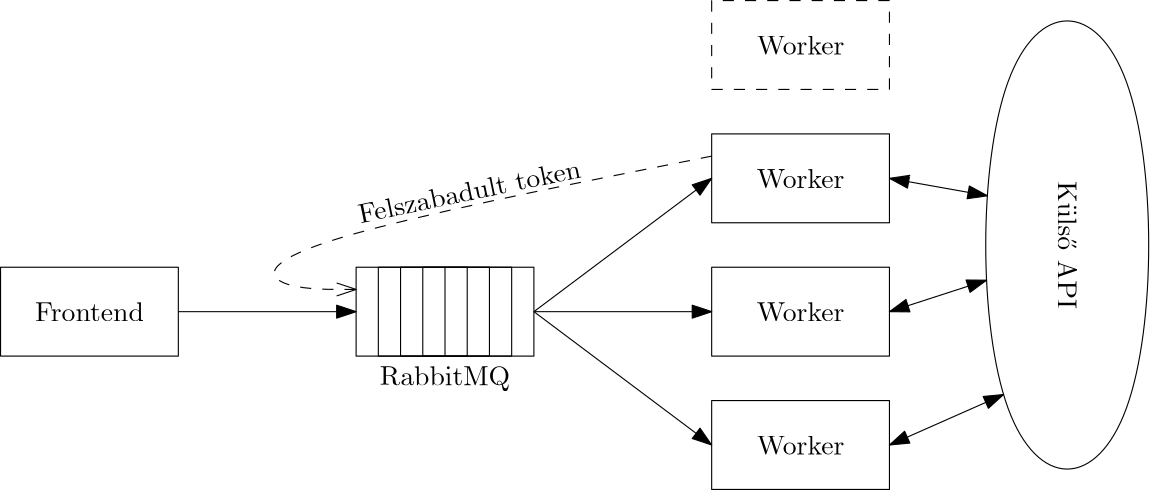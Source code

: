 <?xml version="1.0"?>
<!DOCTYPE ipe SYSTEM "ipe.dtd">
<ipe version="70005" creator="Ipe 7.1.5">
<info created="D:20141202000608" modified="D:20141202000608"/>
<ipestyle name="basic">
<symbol name="arrow/arc(spx)">
<path stroke="sym-stroke" fill="sym-stroke" pen="sym-pen">
0 0 m
-1 0.333 l
-1 -0.333 l
h
</path>
</symbol>
<symbol name="arrow/farc(spx)">
<path stroke="sym-stroke" fill="white" pen="sym-pen">
0 0 m
-1 0.333 l
-1 -0.333 l
h
</path>
</symbol>
<symbol name="mark/circle(sx)" transformations="translations">
<path fill="sym-stroke">
0.6 0 0 0.6 0 0 e
0.4 0 0 0.4 0 0 e
</path>
</symbol>
<symbol name="mark/disk(sx)" transformations="translations">
<path fill="sym-stroke">
0.6 0 0 0.6 0 0 e
</path>
</symbol>
<symbol name="mark/fdisk(sfx)" transformations="translations">
<group>
<path fill="sym-fill">
0.5 0 0 0.5 0 0 e
</path>
<path fill="sym-stroke" fillrule="eofill">
0.6 0 0 0.6 0 0 e
0.4 0 0 0.4 0 0 e
</path>
</group>
</symbol>
<symbol name="mark/box(sx)" transformations="translations">
<path fill="sym-stroke" fillrule="eofill">
-0.6 -0.6 m
0.6 -0.6 l
0.6 0.6 l
-0.6 0.6 l
h
-0.4 -0.4 m
0.4 -0.4 l
0.4 0.4 l
-0.4 0.4 l
h
</path>
</symbol>
<symbol name="mark/square(sx)" transformations="translations">
<path fill="sym-stroke">
-0.6 -0.6 m
0.6 -0.6 l
0.6 0.6 l
-0.6 0.6 l
h
</path>
</symbol>
<symbol name="mark/fsquare(sfx)" transformations="translations">
<group>
<path fill="sym-fill">
-0.5 -0.5 m
0.5 -0.5 l
0.5 0.5 l
-0.5 0.5 l
h
</path>
<path fill="sym-stroke" fillrule="eofill">
-0.6 -0.6 m
0.6 -0.6 l
0.6 0.6 l
-0.6 0.6 l
h
-0.4 -0.4 m
0.4 -0.4 l
0.4 0.4 l
-0.4 0.4 l
h
</path>
</group>
</symbol>
<symbol name="mark/cross(sx)" transformations="translations">
<group>
<path fill="sym-stroke">
-0.43 -0.57 m
0.57 0.43 l
0.43 0.57 l
-0.57 -0.43 l
h
</path>
<path fill="sym-stroke">
-0.43 0.57 m
0.57 -0.43 l
0.43 -0.57 l
-0.57 0.43 l
h
</path>
</group>
</symbol>
<symbol name="arrow/fnormal(spx)">
<path stroke="sym-stroke" fill="white" pen="sym-pen">
0 0 m
-1 0.333 l
-1 -0.333 l
h
</path>
</symbol>
<symbol name="arrow/pointed(spx)">
<path stroke="sym-stroke" fill="sym-stroke" pen="sym-pen">
0 0 m
-1 0.333 l
-0.8 0 l
-1 -0.333 l
h
</path>
</symbol>
<symbol name="arrow/fpointed(spx)">
<path stroke="sym-stroke" fill="white" pen="sym-pen">
0 0 m
-1 0.333 l
-0.8 0 l
-1 -0.333 l
h
</path>
</symbol>
<symbol name="arrow/linear(spx)">
<path stroke="sym-stroke" pen="sym-pen">
-1 0.333 m
0 0 l
-1 -0.333 l
</path>
</symbol>
<symbol name="arrow/fdouble(spx)">
<path stroke="sym-stroke" fill="white" pen="sym-pen">
0 0 m
-1 0.333 l
-1 -0.333 l
h
-1 0 m
-2 0.333 l
-2 -0.333 l
h
</path>
</symbol>
<symbol name="arrow/double(spx)">
<path stroke="sym-stroke" fill="sym-stroke" pen="sym-pen">
0 0 m
-1 0.333 l
-1 -0.333 l
h
-1 0 m
-2 0.333 l
-2 -0.333 l
h
</path>
</symbol>
<pen name="heavier" value="0.8"/>
<pen name="fat" value="1.2"/>
<pen name="ultrafat" value="2"/>
<symbolsize name="large" value="5"/>
<symbolsize name="small" value="2"/>
<symbolsize name="tiny" value="1.1"/>
<arrowsize name="large" value="10"/>
<arrowsize name="small" value="5"/>
<arrowsize name="tiny" value="3"/>
<color name="red" value="1 0 0"/>
<color name="green" value="0 1 0"/>
<color name="blue" value="0 0 1"/>
<color name="yellow" value="1 1 0"/>
<color name="orange" value="1 0.647 0"/>
<color name="gold" value="1 0.843 0"/>
<color name="purple" value="0.627 0.125 0.941"/>
<color name="gray" value="0.745"/>
<color name="brown" value="0.647 0.165 0.165"/>
<color name="navy" value="0 0 0.502"/>
<color name="pink" value="1 0.753 0.796"/>
<color name="seagreen" value="0.18 0.545 0.341"/>
<color name="turquoise" value="0.251 0.878 0.816"/>
<color name="violet" value="0.933 0.51 0.933"/>
<color name="darkblue" value="0 0 0.545"/>
<color name="darkcyan" value="0 0.545 0.545"/>
<color name="darkgray" value="0.663"/>
<color name="darkgreen" value="0 0.392 0"/>
<color name="darkmagenta" value="0.545 0 0.545"/>
<color name="darkorange" value="1 0.549 0"/>
<color name="darkred" value="0.545 0 0"/>
<color name="lightblue" value="0.678 0.847 0.902"/>
<color name="lightcyan" value="0.878 1 1"/>
<color name="lightgray" value="0.827"/>
<color name="lightgreen" value="0.565 0.933 0.565"/>
<color name="lightyellow" value="1 1 0.878"/>
<dashstyle name="dashed" value="[4] 0"/>
<dashstyle name="dotted" value="[1 3] 0"/>
<dashstyle name="dash dotted" value="[4 2 1 2] 0"/>
<dashstyle name="dash dot dotted" value="[4 2 1 2 1 2] 0"/>
<textsize name="large" value="\large"/>
<textsize name="Large" value="\Large"/>
<textsize name="LARGE" value="\LARGE"/>
<textsize name="huge" value="\huge"/>
<textsize name="Huge" value="\Huge"/>
<textsize name="small" value="\small"/>
<textsize name="footnote" value="\footnotesize"/>
<textsize name="tiny" value="\tiny"/>
<textstyle name="center" begin="\begin{center}" end="\end{center}"/>
<textstyle name="itemize" begin="\begin{itemize}" end="\end{itemize}"/>
<textstyle name="item" begin="\begin{itemize}\item{}" end="\end{itemize}"/>
<gridsize name="4 pts" value="4"/>
<gridsize name="8 pts (~3 mm)" value="8"/>
<gridsize name="16 pts (~6 mm)" value="16"/>
<gridsize name="32 pts (~12 mm)" value="32"/>
<gridsize name="10 pts (~3.5 mm)" value="10"/>
<gridsize name="20 pts (~7 mm)" value="20"/>
<gridsize name="14 pts (~5 mm)" value="14"/>
<gridsize name="28 pts (~10 mm)" value="28"/>
<gridsize name="56 pts (~20 mm)" value="56"/>
<anglesize name="90 deg" value="90"/>
<anglesize name="60 deg" value="60"/>
<anglesize name="45 deg" value="45"/>
<anglesize name="30 deg" value="30"/>
<anglesize name="22.5 deg" value="22.5"/>
<tiling name="falling" angle="-60" step="4" width="1"/>
<tiling name="rising" angle="30" step="4" width="1"/>
</ipestyle>
<page>
<layer name="alpha"/>
<view layers="alpha" active="alpha"/>
<path layer="alpha" matrix="1 0 0 1 0 -80" stroke="black">
64 816 m
64 784 l
128 784 l
128 816 l
h
</path>
<text matrix="1 0 0 1 0 -80" transformations="translations" pos="96 800" stroke="black" type="label" width="39.186" height="6.918" depth="0" halign="center" valign="center">Frontend</text>
<path stroke="black">
192 704 m
192 736 l
256 736 l
256 704 l
h
</path>
<path stroke="black">
200 736 m
200 704 l
248 704 l
248 736 l
h
</path>
<path stroke="black">
208 736 m
208 704 l
240 704 l
240 736 l
h
</path>
<path stroke="black">
216 736 m
216 704 l
232 704 l
232 736 l
h
</path>
<path stroke="black">
224 736 m
224 704 l
</path>
<path stroke="black" arrow="normal/normal">
128 720 m
192 720 l
</path>
<text matrix="1 0 0 1 0 8" transformations="translations" pos="224 688" stroke="black" type="label" width="46.908" height="6.926" depth="1.93" halign="center" valign="center">RabbitMQ</text>
<path matrix="1 0 0 1 0 48" stroke="black">
320 736 m
320 704 l
384 704 l
384 736 l
h
</path>
<text matrix="1 0 0 1 0 48" transformations="translations" pos="352 720" stroke="black" type="label" width="31.604" height="6.918" depth="0" halign="center" valign="center">Worker</text>
<path stroke="black">
320 736 m
320 704 l
384 704 l
384 736 l
h
</path>
<text transformations="translations" pos="352 720" stroke="black" type="label" width="31.604" height="6.918" depth="0" halign="center" valign="center">Worker</text>
<path matrix="1 0 0 1 0 -48" stroke="black">
320 736 m
320 704 l
384 704 l
384 736 l
h
</path>
<text matrix="1 0 0 1 0 -48" transformations="translations" pos="352 720" stroke="black" type="label" width="31.604" height="6.918" depth="0" halign="center" valign="center">Worker</text>
<path matrix="1 0 0 1 0 96" stroke="black" dash="dashed">
320 736 m
320 704 l
384 704 l
384 736 l
h
</path>
<text matrix="1 0 0 1 0 96" transformations="translations" pos="352 720" stroke="black" type="label" width="31.604" height="6.918" depth="0" halign="center" valign="center">Worker</text>
<path stroke="black" arrow="normal/normal">
256 720 m
320 672 l
</path>
<path stroke="black" arrow="normal/normal">
256 720 m
320 720 l
</path>
<path stroke="black" arrow="normal/normal">
256 720 m
320 768 l
</path>
<path stroke="black" dash="dashed" arrow="linear/normal">
320 776 m
160 744
160 728
192 728 s
</path>
<path stroke="black">
416 832
416 656
480 656
480 832 u
</path>
<path stroke="black" arrow="normal/normal" rarrow="normal/normal">
384 672 m
425.08 690.17 l
</path>
<path stroke="black" arrow="normal/normal" rarrow="normal/normal">
384 720 m
418.964 731.33 l
</path>
<path stroke="black" arrow="normal/normal" rarrow="normal/normal">
384 768 m
419.253 761.726 l
</path>
<text matrix="0.979009 0.203819 -0.203819 0.979009 130.796 -45.7727" pos="224 768" stroke="black" type="label" width="81.555" height="6.918" depth="0" valign="baseline">Felszabadult token</text>
<text matrix="0 -1 1 0 -296 1192" pos="448 744" stroke="black" type="label" width="46.133" height="6.918" depth="0" halign="center" valign="center">K\&quot;uls\H{o} API</text>
</page>
</ipe>
